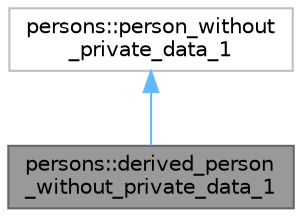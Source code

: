 digraph "persons::derived_person_without_private_data_1"
{
 // LATEX_PDF_SIZE
  bgcolor="transparent";
  edge [fontname=Helvetica,fontsize=10,labelfontname=Helvetica,labelfontsize=10];
  node [fontname=Helvetica,fontsize=10,shape=box,height=0.2,width=0.4];
  Node1 [id="Node000001",label="persons::derived_person\l_without_private_data_1",height=0.2,width=0.4,color="gray40", fillcolor="grey60", style="filled", fontcolor="black",tooltip=" "];
  Node2 -> Node1 [id="edge1_Node000001_Node000002",dir="back",color="steelblue1",style="solid",tooltip=" "];
  Node2 [id="Node000002",label="persons::person_without\l_private_data_1",height=0.2,width=0.4,color="grey75", fillcolor="white", style="filled",URL="$classpersons_1_1person__without__private__data__1.html",tooltip=" "];
}
